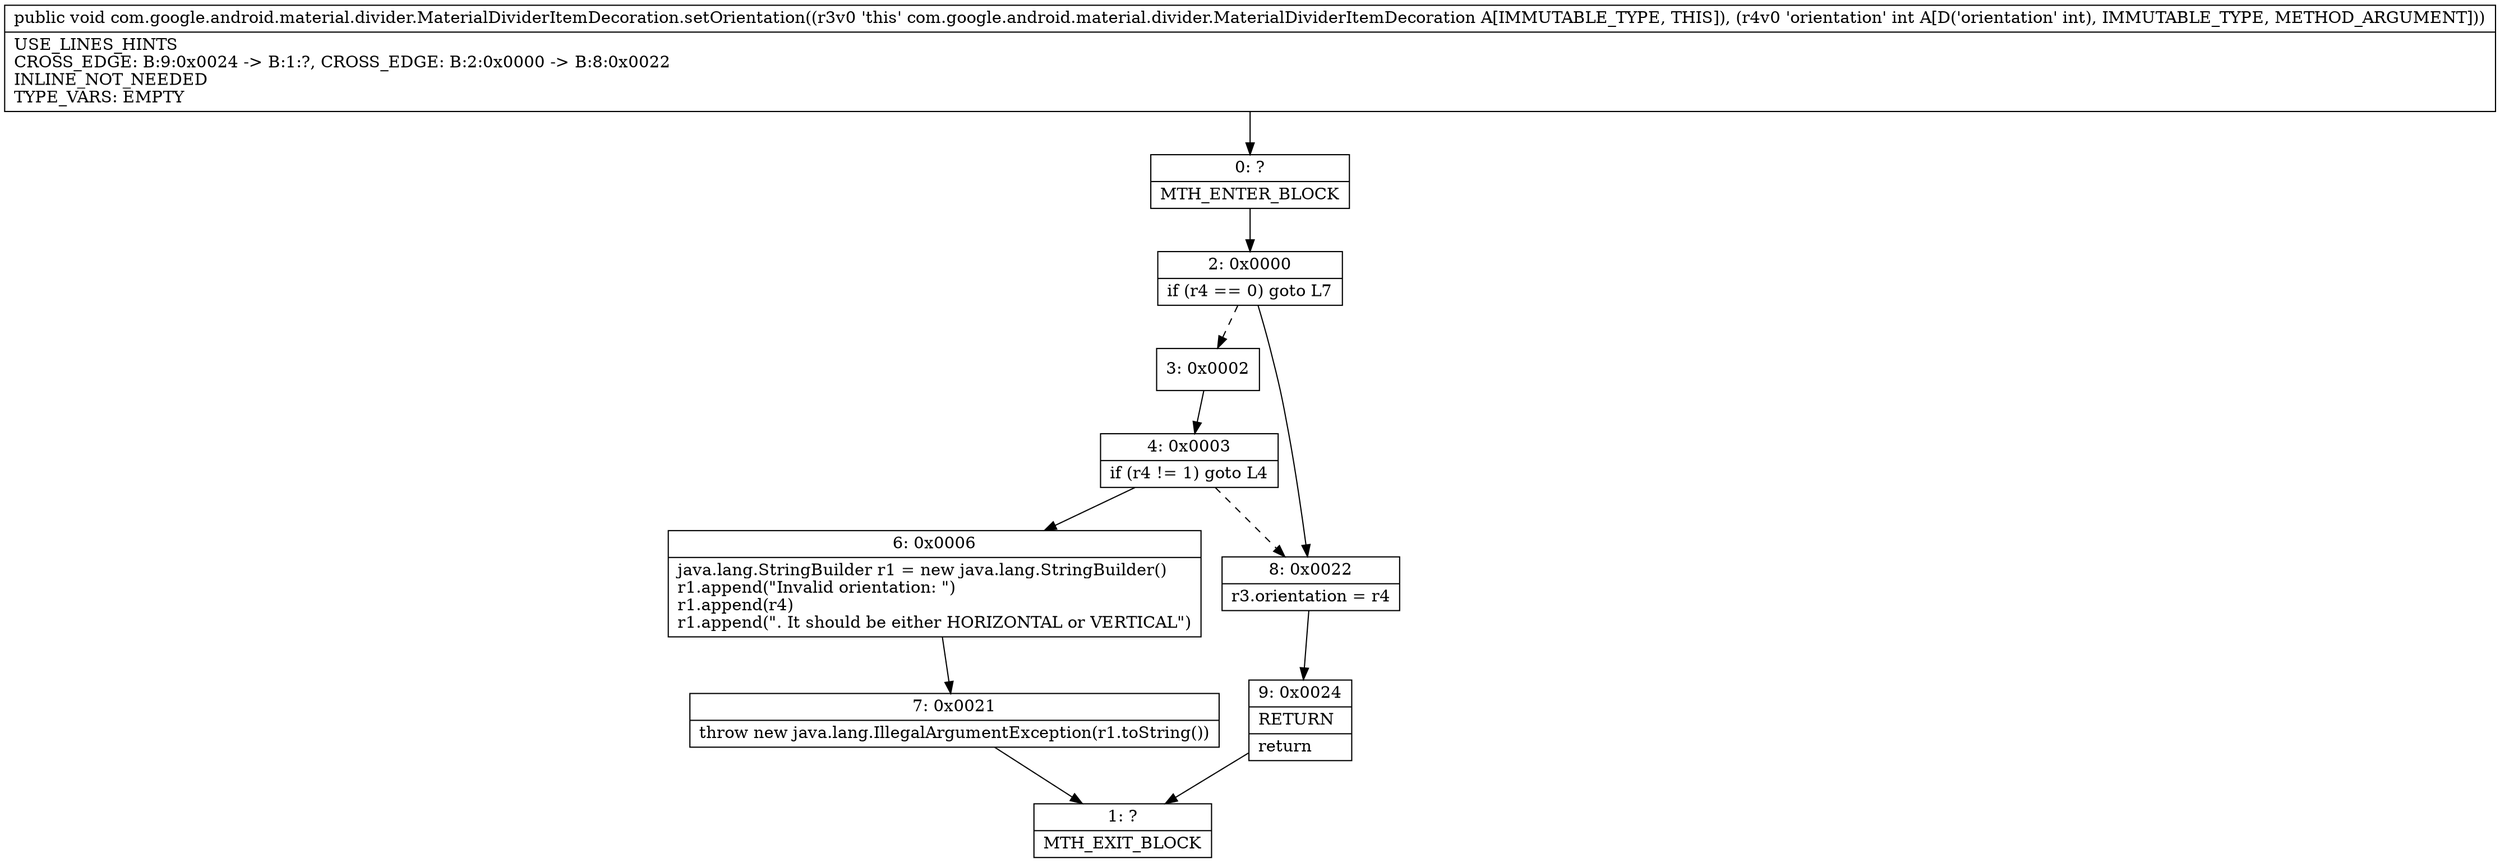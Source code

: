 digraph "CFG forcom.google.android.material.divider.MaterialDividerItemDecoration.setOrientation(I)V" {
Node_0 [shape=record,label="{0\:\ ?|MTH_ENTER_BLOCK\l}"];
Node_2 [shape=record,label="{2\:\ 0x0000|if (r4 == 0) goto L7\l}"];
Node_3 [shape=record,label="{3\:\ 0x0002}"];
Node_4 [shape=record,label="{4\:\ 0x0003|if (r4 != 1) goto L4\l}"];
Node_6 [shape=record,label="{6\:\ 0x0006|java.lang.StringBuilder r1 = new java.lang.StringBuilder()\lr1.append(\"Invalid orientation: \")\lr1.append(r4)\lr1.append(\". It should be either HORIZONTAL or VERTICAL\")\l}"];
Node_7 [shape=record,label="{7\:\ 0x0021|throw new java.lang.IllegalArgumentException(r1.toString())\l}"];
Node_1 [shape=record,label="{1\:\ ?|MTH_EXIT_BLOCK\l}"];
Node_8 [shape=record,label="{8\:\ 0x0022|r3.orientation = r4\l}"];
Node_9 [shape=record,label="{9\:\ 0x0024|RETURN\l|return\l}"];
MethodNode[shape=record,label="{public void com.google.android.material.divider.MaterialDividerItemDecoration.setOrientation((r3v0 'this' com.google.android.material.divider.MaterialDividerItemDecoration A[IMMUTABLE_TYPE, THIS]), (r4v0 'orientation' int A[D('orientation' int), IMMUTABLE_TYPE, METHOD_ARGUMENT]))  | USE_LINES_HINTS\lCROSS_EDGE: B:9:0x0024 \-\> B:1:?, CROSS_EDGE: B:2:0x0000 \-\> B:8:0x0022\lINLINE_NOT_NEEDED\lTYPE_VARS: EMPTY\l}"];
MethodNode -> Node_0;Node_0 -> Node_2;
Node_2 -> Node_3[style=dashed];
Node_2 -> Node_8;
Node_3 -> Node_4;
Node_4 -> Node_6;
Node_4 -> Node_8[style=dashed];
Node_6 -> Node_7;
Node_7 -> Node_1;
Node_8 -> Node_9;
Node_9 -> Node_1;
}

